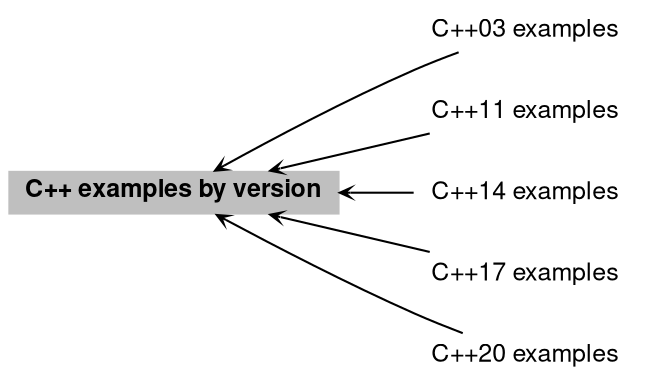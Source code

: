 digraph "C++ examples by version"
{
 // LATEX_PDF_SIZE
  bgcolor="transparent";
  edge [fontname="Helvetica,Arial,sans-serif",fontsize=15,labelfontsize=15 arrowhead=open arrowtail=open arrowsize=0.5];
  node [fontname="Helvetica,Arial,sans-serif",fontsize=15,fontsize=12 shape=plaintext];
  rankdir=LR;
  Node1 [label=<<b>C++ examples by version</b>>,height=0.2,width=0.4,color="black", fillcolor="grey75", style="filled", fontcolor="black",tooltip="from recent to oldest"];
  Node6 [label="C++03 examples",height=0.2,width=0.4,color="black",URL="$group__CPP03.html",tooltip="C++03 / C++98."];
  Node5 [label="C++11 examples",height=0.2,width=0.4,color="black",URL="$group__CPP11.html",tooltip=" "];
  Node4 [label="C++14 examples",height=0.2,width=0.4,color="black",URL="$group__CPP14.html",tooltip=" "];
  Node3 [label="C++17 examples",height=0.2,width=0.4,color="black",URL="$group__CPP17.html",tooltip=" "];
  Node2 [label="C++20 examples",height=0.2,width=0.4,color="black",URL="$group__CPP20.html",tooltip=" "];
  Node1->Node2 [shape=plaintext, dir="back", style="solid"];
  Node1->Node3 [shape=plaintext, dir="back", style="solid"];
  Node1->Node4 [shape=plaintext, dir="back", style="solid"];
  Node1->Node5 [shape=plaintext, dir="back", style="solid"];
  Node1->Node6 [shape=plaintext, dir="back", style="solid"];
}
